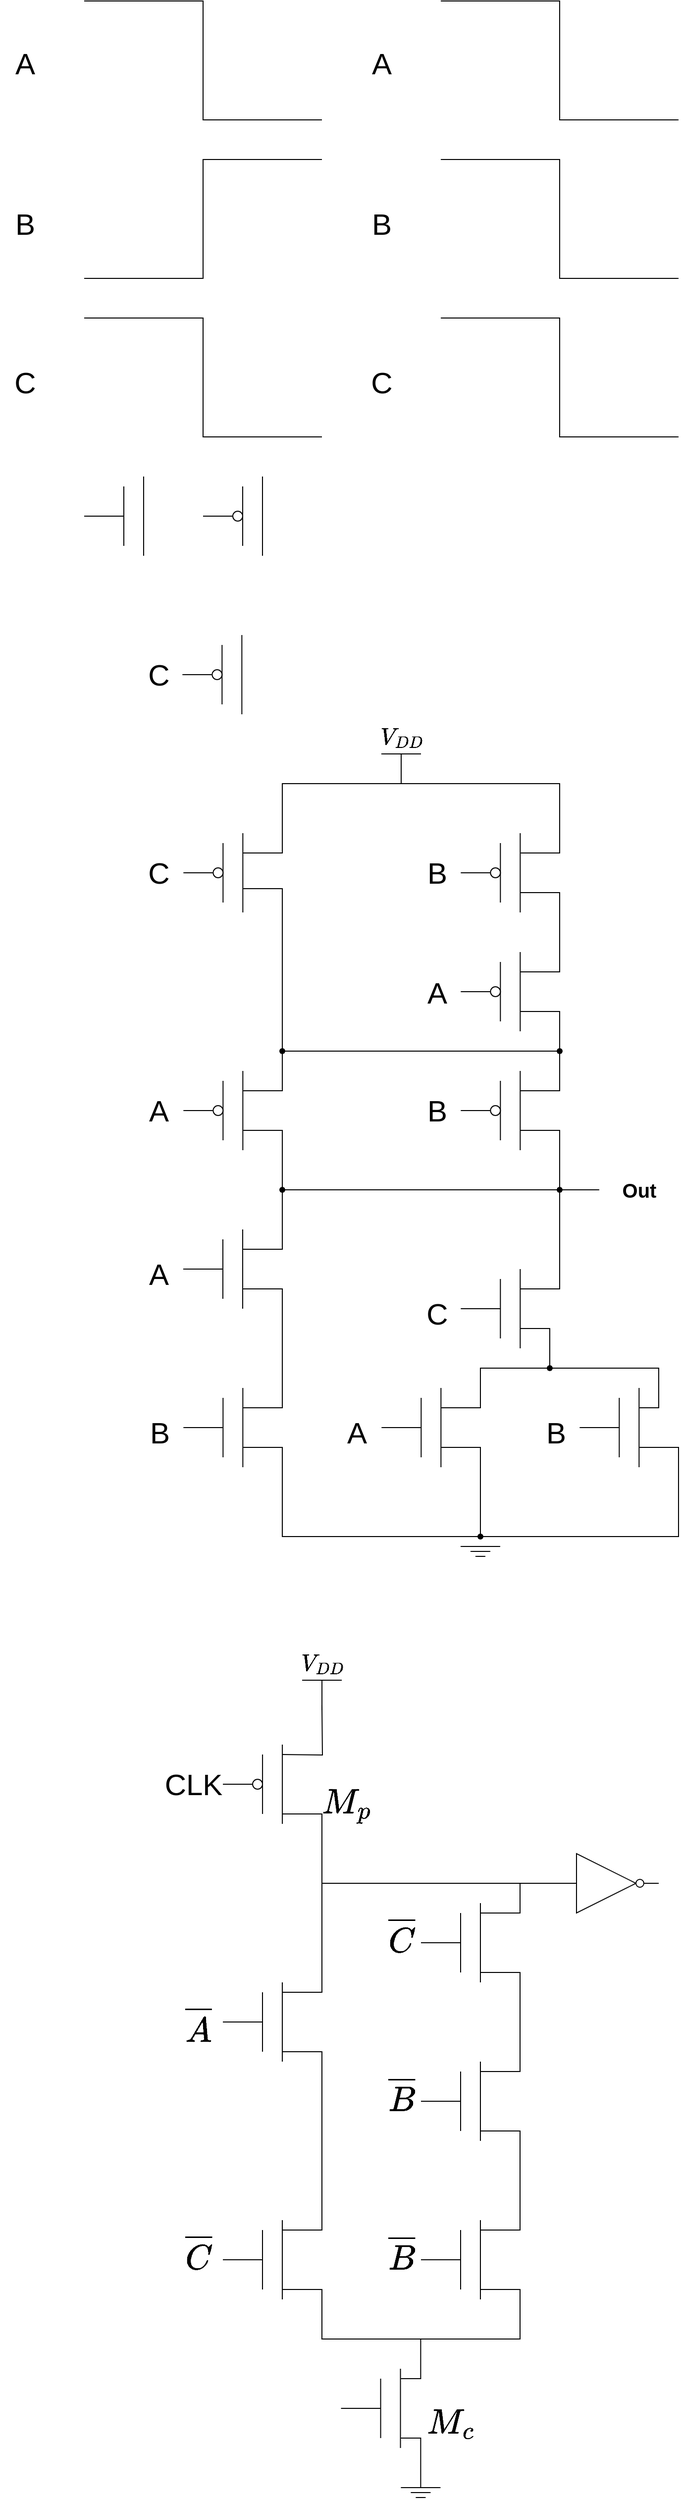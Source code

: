 <mxfile version="24.7.17">
  <diagram name="第 1 页" id="7O1ZupNG2VdGbImyFK8l">
    <mxGraphModel dx="1443" dy="1118" grid="1" gridSize="10" guides="1" tooltips="1" connect="1" arrows="1" fold="1" page="1" pageScale="1" pageWidth="1169" pageHeight="827" math="1" shadow="0">
      <root>
        <mxCell id="0" />
        <mxCell id="1" parent="0" />
        <mxCell id="VFhnip5yMrhhdtBR9wLJ-1" value="" style="endArrow=none;html=1;rounded=0;edgeStyle=orthogonalEdgeStyle;" parent="1" edge="1">
          <mxGeometry width="50" height="50" relative="1" as="geometry">
            <mxPoint x="200" y="200" as="sourcePoint" />
            <mxPoint x="440" y="320" as="targetPoint" />
            <Array as="points">
              <mxPoint x="320" y="200" />
              <mxPoint x="320" y="320" />
            </Array>
          </mxGeometry>
        </mxCell>
        <mxCell id="VFhnip5yMrhhdtBR9wLJ-2" value="" style="endArrow=none;html=1;rounded=0;edgeStyle=orthogonalEdgeStyle;" parent="1" edge="1">
          <mxGeometry width="50" height="50" relative="1" as="geometry">
            <mxPoint x="200" y="520" as="sourcePoint" />
            <mxPoint x="440" y="640" as="targetPoint" />
            <Array as="points">
              <mxPoint x="320" y="520" />
              <mxPoint x="320" y="640" />
            </Array>
          </mxGeometry>
        </mxCell>
        <mxCell id="VFhnip5yMrhhdtBR9wLJ-3" value="" style="endArrow=none;html=1;rounded=0;edgeStyle=orthogonalEdgeStyle;" parent="1" edge="1">
          <mxGeometry width="50" height="50" relative="1" as="geometry">
            <mxPoint x="200" y="480" as="sourcePoint" />
            <mxPoint x="440" y="360" as="targetPoint" />
            <Array as="points">
              <mxPoint x="320" y="480" />
              <mxPoint x="320" y="360" />
            </Array>
          </mxGeometry>
        </mxCell>
        <mxCell id="VFhnip5yMrhhdtBR9wLJ-4" value="&lt;font style=&quot;font-size: 30px;&quot;&gt;A&lt;/font&gt;" style="text;html=1;align=center;verticalAlign=middle;resizable=0;points=[];autosize=1;strokeColor=none;fillColor=none;" parent="1" vertex="1">
          <mxGeometry x="120" y="238" width="40" height="50" as="geometry" />
        </mxCell>
        <mxCell id="VFhnip5yMrhhdtBR9wLJ-6" value="&lt;font style=&quot;font-size: 30px;&quot;&gt;B&lt;/font&gt;" style="text;html=1;align=center;verticalAlign=middle;resizable=0;points=[];autosize=1;strokeColor=none;fillColor=none;" parent="1" vertex="1">
          <mxGeometry x="120" y="400" width="40" height="50" as="geometry" />
        </mxCell>
        <mxCell id="VFhnip5yMrhhdtBR9wLJ-7" value="&lt;font style=&quot;font-size: 30px;&quot;&gt;C&lt;/font&gt;" style="text;html=1;align=center;verticalAlign=middle;resizable=0;points=[];autosize=1;strokeColor=none;fillColor=none;" parent="1" vertex="1">
          <mxGeometry x="115" y="560" width="50" height="50" as="geometry" />
        </mxCell>
        <mxCell id="VFhnip5yMrhhdtBR9wLJ-8" value="" style="endArrow=none;html=1;rounded=0;edgeStyle=orthogonalEdgeStyle;" parent="1" edge="1">
          <mxGeometry width="50" height="50" relative="1" as="geometry">
            <mxPoint x="560" y="200" as="sourcePoint" />
            <mxPoint x="800" y="320" as="targetPoint" />
            <Array as="points">
              <mxPoint x="680" y="200" />
              <mxPoint x="680" y="320" />
            </Array>
          </mxGeometry>
        </mxCell>
        <mxCell id="VFhnip5yMrhhdtBR9wLJ-9" value="" style="endArrow=none;html=1;rounded=0;edgeStyle=orthogonalEdgeStyle;" parent="1" edge="1">
          <mxGeometry width="50" height="50" relative="1" as="geometry">
            <mxPoint x="560" y="520" as="sourcePoint" />
            <mxPoint x="800" y="640" as="targetPoint" />
            <Array as="points">
              <mxPoint x="680" y="520" />
              <mxPoint x="680" y="640" />
            </Array>
          </mxGeometry>
        </mxCell>
        <mxCell id="VFhnip5yMrhhdtBR9wLJ-11" value="&lt;font style=&quot;font-size: 30px;&quot;&gt;A&lt;/font&gt;" style="text;html=1;align=center;verticalAlign=middle;resizable=0;points=[];autosize=1;strokeColor=none;fillColor=none;" parent="1" vertex="1">
          <mxGeometry x="480" y="238" width="40" height="50" as="geometry" />
        </mxCell>
        <mxCell id="VFhnip5yMrhhdtBR9wLJ-12" value="&lt;font style=&quot;font-size: 30px;&quot;&gt;B&lt;/font&gt;" style="text;html=1;align=center;verticalAlign=middle;resizable=0;points=[];autosize=1;strokeColor=none;fillColor=none;" parent="1" vertex="1">
          <mxGeometry x="480" y="400" width="40" height="50" as="geometry" />
        </mxCell>
        <mxCell id="VFhnip5yMrhhdtBR9wLJ-13" value="&lt;font style=&quot;font-size: 30px;&quot;&gt;C&lt;/font&gt;" style="text;html=1;align=center;verticalAlign=middle;resizable=0;points=[];autosize=1;strokeColor=none;fillColor=none;" parent="1" vertex="1">
          <mxGeometry x="475" y="560" width="50" height="50" as="geometry" />
        </mxCell>
        <mxCell id="VFhnip5yMrhhdtBR9wLJ-14" value="" style="endArrow=none;html=1;rounded=0;edgeStyle=orthogonalEdgeStyle;" parent="1" edge="1">
          <mxGeometry width="50" height="50" relative="1" as="geometry">
            <mxPoint x="560" y="360" as="sourcePoint" />
            <mxPoint x="800" y="480" as="targetPoint" />
            <Array as="points">
              <mxPoint x="680" y="360" />
              <mxPoint x="680" y="480" />
            </Array>
          </mxGeometry>
        </mxCell>
        <mxCell id="N9-geK1Vejiny3tXaZ2j-1" value="" style="endArrow=none;html=1;rounded=0;" edge="1" parent="1">
          <mxGeometry width="50" height="50" relative="1" as="geometry">
            <mxPoint x="200" y="720" as="sourcePoint" />
            <mxPoint x="240" y="720" as="targetPoint" />
          </mxGeometry>
        </mxCell>
        <mxCell id="N9-geK1Vejiny3tXaZ2j-2" value="" style="endArrow=none;html=1;rounded=0;" edge="1" parent="1">
          <mxGeometry width="50" height="50" relative="1" as="geometry">
            <mxPoint x="240" y="750" as="sourcePoint" />
            <mxPoint x="240" y="690" as="targetPoint" />
          </mxGeometry>
        </mxCell>
        <mxCell id="N9-geK1Vejiny3tXaZ2j-3" value="" style="endArrow=none;html=1;rounded=0;" edge="1" parent="1">
          <mxGeometry width="50" height="50" relative="1" as="geometry">
            <mxPoint x="260" y="760" as="sourcePoint" />
            <mxPoint x="260" y="680" as="targetPoint" />
          </mxGeometry>
        </mxCell>
        <mxCell id="N9-geK1Vejiny3tXaZ2j-4" value="" style="endArrow=none;html=1;rounded=0;" edge="1" parent="1">
          <mxGeometry width="50" height="50" relative="1" as="geometry">
            <mxPoint x="320" y="720" as="sourcePoint" />
            <mxPoint x="350" y="720" as="targetPoint" />
          </mxGeometry>
        </mxCell>
        <mxCell id="N9-geK1Vejiny3tXaZ2j-5" value="" style="endArrow=none;html=1;rounded=0;" edge="1" parent="1">
          <mxGeometry width="50" height="50" relative="1" as="geometry">
            <mxPoint x="360" y="750" as="sourcePoint" />
            <mxPoint x="360" y="690" as="targetPoint" />
          </mxGeometry>
        </mxCell>
        <mxCell id="N9-geK1Vejiny3tXaZ2j-6" value="" style="endArrow=none;html=1;rounded=0;" edge="1" parent="1">
          <mxGeometry width="50" height="50" relative="1" as="geometry">
            <mxPoint x="380" y="760" as="sourcePoint" />
            <mxPoint x="380" y="680" as="targetPoint" />
          </mxGeometry>
        </mxCell>
        <mxCell id="N9-geK1Vejiny3tXaZ2j-7" value="" style="ellipse;whiteSpace=wrap;html=1;aspect=fixed;" vertex="1" parent="1">
          <mxGeometry x="350" y="715" width="10" height="10" as="geometry" />
        </mxCell>
        <mxCell id="N9-geK1Vejiny3tXaZ2j-8" value="" style="endArrow=none;html=1;rounded=0;" edge="1" parent="1">
          <mxGeometry width="50" height="50" relative="1" as="geometry">
            <mxPoint x="299.17" y="880" as="sourcePoint" />
            <mxPoint x="329.17" y="880" as="targetPoint" />
          </mxGeometry>
        </mxCell>
        <mxCell id="N9-geK1Vejiny3tXaZ2j-9" value="" style="endArrow=none;html=1;rounded=0;" edge="1" parent="1">
          <mxGeometry width="50" height="50" relative="1" as="geometry">
            <mxPoint x="339.17" y="910" as="sourcePoint" />
            <mxPoint x="339.17" y="850" as="targetPoint" />
          </mxGeometry>
        </mxCell>
        <mxCell id="N9-geK1Vejiny3tXaZ2j-10" value="" style="endArrow=none;html=1;rounded=0;" edge="1" parent="1">
          <mxGeometry width="50" height="50" relative="1" as="geometry">
            <mxPoint x="359.17" y="920" as="sourcePoint" />
            <mxPoint x="359.17" y="840" as="targetPoint" />
          </mxGeometry>
        </mxCell>
        <mxCell id="N9-geK1Vejiny3tXaZ2j-11" value="" style="ellipse;whiteSpace=wrap;html=1;aspect=fixed;" vertex="1" parent="1">
          <mxGeometry x="329.17" y="875" width="10" height="10" as="geometry" />
        </mxCell>
        <mxCell id="N9-geK1Vejiny3tXaZ2j-12" value="&lt;font style=&quot;font-size: 30px;&quot;&gt;C&lt;/font&gt;" style="text;html=1;align=center;verticalAlign=middle;resizable=0;points=[];autosize=1;strokeColor=none;fillColor=none;" vertex="1" parent="1">
          <mxGeometry x="250" y="855" width="50" height="50" as="geometry" />
        </mxCell>
        <mxCell id="N9-geK1Vejiny3tXaZ2j-13" value="" style="endArrow=none;html=1;rounded=0;" edge="1" parent="1">
          <mxGeometry width="50" height="50" relative="1" as="geometry">
            <mxPoint x="300" y="1480" as="sourcePoint" />
            <mxPoint x="340" y="1480" as="targetPoint" />
          </mxGeometry>
        </mxCell>
        <mxCell id="N9-geK1Vejiny3tXaZ2j-14" value="" style="endArrow=none;html=1;rounded=0;" edge="1" parent="1">
          <mxGeometry width="50" height="50" relative="1" as="geometry">
            <mxPoint x="340" y="1510" as="sourcePoint" />
            <mxPoint x="340" y="1450" as="targetPoint" />
          </mxGeometry>
        </mxCell>
        <mxCell id="N9-geK1Vejiny3tXaZ2j-15" value="" style="endArrow=none;html=1;rounded=0;" edge="1" parent="1">
          <mxGeometry width="50" height="50" relative="1" as="geometry">
            <mxPoint x="360" y="1520" as="sourcePoint" />
            <mxPoint x="360" y="1440" as="targetPoint" />
          </mxGeometry>
        </mxCell>
        <mxCell id="N9-geK1Vejiny3tXaZ2j-16" value="" style="endArrow=none;html=1;rounded=0;" edge="1" parent="1">
          <mxGeometry width="50" height="50" relative="1" as="geometry">
            <mxPoint x="300.17" y="1640" as="sourcePoint" />
            <mxPoint x="340.17" y="1640" as="targetPoint" />
          </mxGeometry>
        </mxCell>
        <mxCell id="N9-geK1Vejiny3tXaZ2j-17" value="" style="endArrow=none;html=1;rounded=0;" edge="1" parent="1">
          <mxGeometry width="50" height="50" relative="1" as="geometry">
            <mxPoint x="340.17" y="1670" as="sourcePoint" />
            <mxPoint x="340.17" y="1610" as="targetPoint" />
          </mxGeometry>
        </mxCell>
        <mxCell id="N9-geK1Vejiny3tXaZ2j-18" value="" style="endArrow=none;html=1;rounded=0;" edge="1" parent="1">
          <mxGeometry width="50" height="50" relative="1" as="geometry">
            <mxPoint x="360.17" y="1680" as="sourcePoint" />
            <mxPoint x="360.17" y="1600" as="targetPoint" />
          </mxGeometry>
        </mxCell>
        <mxCell id="N9-geK1Vejiny3tXaZ2j-19" value="&lt;font style=&quot;font-size: 30px;&quot;&gt;A&lt;/font&gt;" style="text;html=1;align=center;verticalAlign=middle;resizable=0;points=[];autosize=1;strokeColor=none;fillColor=none;" vertex="1" parent="1">
          <mxGeometry x="255" y="1460" width="40" height="50" as="geometry" />
        </mxCell>
        <mxCell id="N9-geK1Vejiny3tXaZ2j-20" value="&lt;font style=&quot;font-size: 30px;&quot;&gt;B&lt;/font&gt;" style="text;html=1;align=center;verticalAlign=middle;resizable=0;points=[];autosize=1;strokeColor=none;fillColor=none;" vertex="1" parent="1">
          <mxGeometry x="256" y="1620" width="40" height="50" as="geometry" />
        </mxCell>
        <mxCell id="N9-geK1Vejiny3tXaZ2j-21" value="" style="endArrow=none;html=1;rounded=0;edgeStyle=orthogonalEdgeStyle;" edge="1" parent="1">
          <mxGeometry width="50" height="50" relative="1" as="geometry">
            <mxPoint x="360" y="1500" as="sourcePoint" />
            <mxPoint x="360" y="1620" as="targetPoint" />
            <Array as="points">
              <mxPoint x="400" y="1500" />
              <mxPoint x="400" y="1620" />
            </Array>
          </mxGeometry>
        </mxCell>
        <mxCell id="N9-geK1Vejiny3tXaZ2j-22" value="" style="endArrow=none;html=1;rounded=0;" edge="1" parent="1">
          <mxGeometry width="50" height="50" relative="1" as="geometry">
            <mxPoint x="500.17" y="1640" as="sourcePoint" />
            <mxPoint x="540.17" y="1640" as="targetPoint" />
          </mxGeometry>
        </mxCell>
        <mxCell id="N9-geK1Vejiny3tXaZ2j-23" value="" style="endArrow=none;html=1;rounded=0;" edge="1" parent="1">
          <mxGeometry width="50" height="50" relative="1" as="geometry">
            <mxPoint x="540.17" y="1670" as="sourcePoint" />
            <mxPoint x="540.17" y="1610" as="targetPoint" />
          </mxGeometry>
        </mxCell>
        <mxCell id="N9-geK1Vejiny3tXaZ2j-24" value="" style="endArrow=none;html=1;rounded=0;" edge="1" parent="1">
          <mxGeometry width="50" height="50" relative="1" as="geometry">
            <mxPoint x="560.17" y="1680" as="sourcePoint" />
            <mxPoint x="560.17" y="1600" as="targetPoint" />
          </mxGeometry>
        </mxCell>
        <mxCell id="N9-geK1Vejiny3tXaZ2j-25" value="&lt;font style=&quot;font-size: 30px;&quot;&gt;A&lt;/font&gt;" style="text;html=1;align=center;verticalAlign=middle;resizable=0;points=[];autosize=1;strokeColor=none;fillColor=none;" vertex="1" parent="1">
          <mxGeometry x="455" y="1620" width="40" height="50" as="geometry" />
        </mxCell>
        <mxCell id="N9-geK1Vejiny3tXaZ2j-26" value="" style="endArrow=none;html=1;rounded=0;" edge="1" parent="1">
          <mxGeometry width="50" height="50" relative="1" as="geometry">
            <mxPoint x="700.17" y="1640" as="sourcePoint" />
            <mxPoint x="740.17" y="1640" as="targetPoint" />
          </mxGeometry>
        </mxCell>
        <mxCell id="N9-geK1Vejiny3tXaZ2j-27" value="" style="endArrow=none;html=1;rounded=0;" edge="1" parent="1">
          <mxGeometry width="50" height="50" relative="1" as="geometry">
            <mxPoint x="740.17" y="1670" as="sourcePoint" />
            <mxPoint x="740.17" y="1610" as="targetPoint" />
          </mxGeometry>
        </mxCell>
        <mxCell id="N9-geK1Vejiny3tXaZ2j-28" value="" style="endArrow=none;html=1;rounded=0;" edge="1" parent="1">
          <mxGeometry width="50" height="50" relative="1" as="geometry">
            <mxPoint x="760.17" y="1680" as="sourcePoint" />
            <mxPoint x="760.17" y="1600" as="targetPoint" />
          </mxGeometry>
        </mxCell>
        <mxCell id="N9-geK1Vejiny3tXaZ2j-29" value="&lt;font style=&quot;font-size: 30px;&quot;&gt;B&lt;/font&gt;" style="text;html=1;align=center;verticalAlign=middle;resizable=0;points=[];autosize=1;strokeColor=none;fillColor=none;" vertex="1" parent="1">
          <mxGeometry x="656" y="1620" width="40" height="50" as="geometry" />
        </mxCell>
        <mxCell id="N9-geK1Vejiny3tXaZ2j-30" value="" style="endArrow=none;html=1;rounded=0;" edge="1" parent="1">
          <mxGeometry width="50" height="50" relative="1" as="geometry">
            <mxPoint x="580.17" y="1520" as="sourcePoint" />
            <mxPoint x="620.17" y="1520" as="targetPoint" />
          </mxGeometry>
        </mxCell>
        <mxCell id="N9-geK1Vejiny3tXaZ2j-31" value="" style="endArrow=none;html=1;rounded=0;" edge="1" parent="1">
          <mxGeometry width="50" height="50" relative="1" as="geometry">
            <mxPoint x="620.17" y="1550" as="sourcePoint" />
            <mxPoint x="620.17" y="1490" as="targetPoint" />
          </mxGeometry>
        </mxCell>
        <mxCell id="N9-geK1Vejiny3tXaZ2j-32" value="" style="endArrow=none;html=1;rounded=0;" edge="1" parent="1">
          <mxGeometry width="50" height="50" relative="1" as="geometry">
            <mxPoint x="640.17" y="1560" as="sourcePoint" />
            <mxPoint x="640.17" y="1480" as="targetPoint" />
          </mxGeometry>
        </mxCell>
        <mxCell id="N9-geK1Vejiny3tXaZ2j-33" value="&lt;font style=&quot;font-size: 30px;&quot;&gt;C&lt;/font&gt;" style="text;html=1;align=center;verticalAlign=middle;resizable=0;points=[];autosize=1;strokeColor=none;fillColor=none;" vertex="1" parent="1">
          <mxGeometry x="531" y="1500" width="50" height="50" as="geometry" />
        </mxCell>
        <mxCell id="N9-geK1Vejiny3tXaZ2j-34" value="" style="endArrow=none;html=1;rounded=0;edgeStyle=orthogonalEdgeStyle;" edge="1" parent="1">
          <mxGeometry width="50" height="50" relative="1" as="geometry">
            <mxPoint x="640" y="1540" as="sourcePoint" />
            <mxPoint x="560" y="1620" as="targetPoint" />
            <Array as="points">
              <mxPoint x="640" y="1540" />
              <mxPoint x="670" y="1540" />
              <mxPoint x="670" y="1580" />
              <mxPoint x="600" y="1580" />
              <mxPoint x="600" y="1620" />
            </Array>
          </mxGeometry>
        </mxCell>
        <mxCell id="N9-geK1Vejiny3tXaZ2j-35" value="" style="endArrow=none;html=1;rounded=0;edgeStyle=orthogonalEdgeStyle;" edge="1" parent="1">
          <mxGeometry width="50" height="50" relative="1" as="geometry">
            <mxPoint x="640" y="1540" as="sourcePoint" />
            <mxPoint x="760" y="1620" as="targetPoint" />
            <Array as="points">
              <mxPoint x="670" y="1540" />
              <mxPoint x="670" y="1580" />
              <mxPoint x="780" y="1580" />
              <mxPoint x="780" y="1620" />
            </Array>
          </mxGeometry>
        </mxCell>
        <mxCell id="N9-geK1Vejiny3tXaZ2j-36" value="" style="endArrow=none;html=1;rounded=0;edgeStyle=orthogonalEdgeStyle;" edge="1" parent="1">
          <mxGeometry width="50" height="50" relative="1" as="geometry">
            <mxPoint x="360" y="1660" as="sourcePoint" />
            <mxPoint x="560" y="1660" as="targetPoint" />
            <Array as="points">
              <mxPoint x="400" y="1660" />
              <mxPoint x="400" y="1750" />
              <mxPoint x="600" y="1750" />
              <mxPoint x="600" y="1660" />
            </Array>
          </mxGeometry>
        </mxCell>
        <mxCell id="N9-geK1Vejiny3tXaZ2j-37" value="" style="endArrow=none;html=1;rounded=0;edgeStyle=orthogonalEdgeStyle;" edge="1" parent="1">
          <mxGeometry width="50" height="50" relative="1" as="geometry">
            <mxPoint x="560" y="1660" as="sourcePoint" />
            <mxPoint x="760" y="1660" as="targetPoint" />
            <Array as="points">
              <mxPoint x="600" y="1660" />
              <mxPoint x="600" y="1750" />
              <mxPoint x="800" y="1750" />
              <mxPoint x="800" y="1660" />
            </Array>
          </mxGeometry>
        </mxCell>
        <mxCell id="N9-geK1Vejiny3tXaZ2j-38" value="" style="endArrow=none;html=1;rounded=0;" edge="1" parent="1">
          <mxGeometry width="50" height="50" relative="1" as="geometry">
            <mxPoint x="580" y="1760" as="sourcePoint" />
            <mxPoint x="620" y="1760" as="targetPoint" />
          </mxGeometry>
        </mxCell>
        <mxCell id="N9-geK1Vejiny3tXaZ2j-39" value="" style="endArrow=none;html=1;rounded=0;" edge="1" parent="1">
          <mxGeometry width="50" height="50" relative="1" as="geometry">
            <mxPoint x="590" y="1765" as="sourcePoint" />
            <mxPoint x="610" y="1765" as="targetPoint" />
          </mxGeometry>
        </mxCell>
        <mxCell id="N9-geK1Vejiny3tXaZ2j-40" value="" style="endArrow=none;html=1;rounded=0;" edge="1" parent="1">
          <mxGeometry width="50" height="50" relative="1" as="geometry">
            <mxPoint x="595" y="1770" as="sourcePoint" />
            <mxPoint x="605" y="1770" as="targetPoint" />
            <Array as="points" />
          </mxGeometry>
        </mxCell>
        <mxCell id="N9-geK1Vejiny3tXaZ2j-41" value="" style="endArrow=none;html=1;rounded=0;" edge="1" parent="1">
          <mxGeometry width="50" height="50" relative="1" as="geometry">
            <mxPoint x="580.17" y="1320" as="sourcePoint" />
            <mxPoint x="610.17" y="1320" as="targetPoint" />
          </mxGeometry>
        </mxCell>
        <mxCell id="N9-geK1Vejiny3tXaZ2j-42" value="" style="endArrow=none;html=1;rounded=0;" edge="1" parent="1">
          <mxGeometry width="50" height="50" relative="1" as="geometry">
            <mxPoint x="620.17" y="1350" as="sourcePoint" />
            <mxPoint x="620.17" y="1290" as="targetPoint" />
          </mxGeometry>
        </mxCell>
        <mxCell id="N9-geK1Vejiny3tXaZ2j-43" value="" style="endArrow=none;html=1;rounded=0;" edge="1" parent="1">
          <mxGeometry width="50" height="50" relative="1" as="geometry">
            <mxPoint x="640.17" y="1360" as="sourcePoint" />
            <mxPoint x="640.17" y="1280" as="targetPoint" />
          </mxGeometry>
        </mxCell>
        <mxCell id="N9-geK1Vejiny3tXaZ2j-44" value="" style="ellipse;whiteSpace=wrap;html=1;aspect=fixed;" vertex="1" parent="1">
          <mxGeometry x="610.17" y="1315" width="10" height="10" as="geometry" />
        </mxCell>
        <mxCell id="N9-geK1Vejiny3tXaZ2j-45" value="&lt;font style=&quot;font-size: 30px;&quot;&gt;B&lt;/font&gt;" style="text;html=1;align=center;verticalAlign=middle;resizable=0;points=[];autosize=1;strokeColor=none;fillColor=none;" vertex="1" parent="1">
          <mxGeometry x="536" y="1295" width="40" height="50" as="geometry" />
        </mxCell>
        <mxCell id="N9-geK1Vejiny3tXaZ2j-46" value="" style="endArrow=none;html=1;rounded=0;" edge="1" parent="1">
          <mxGeometry width="50" height="50" relative="1" as="geometry">
            <mxPoint x="580.17" y="1200" as="sourcePoint" />
            <mxPoint x="610.17" y="1200" as="targetPoint" />
          </mxGeometry>
        </mxCell>
        <mxCell id="N9-geK1Vejiny3tXaZ2j-47" value="" style="endArrow=none;html=1;rounded=0;" edge="1" parent="1">
          <mxGeometry width="50" height="50" relative="1" as="geometry">
            <mxPoint x="620.17" y="1230" as="sourcePoint" />
            <mxPoint x="620.17" y="1170" as="targetPoint" />
          </mxGeometry>
        </mxCell>
        <mxCell id="N9-geK1Vejiny3tXaZ2j-48" value="" style="endArrow=none;html=1;rounded=0;" edge="1" parent="1">
          <mxGeometry width="50" height="50" relative="1" as="geometry">
            <mxPoint x="640.17" y="1240" as="sourcePoint" />
            <mxPoint x="640.17" y="1160" as="targetPoint" />
          </mxGeometry>
        </mxCell>
        <mxCell id="N9-geK1Vejiny3tXaZ2j-49" value="" style="ellipse;whiteSpace=wrap;html=1;aspect=fixed;" vertex="1" parent="1">
          <mxGeometry x="610.17" y="1195" width="10" height="10" as="geometry" />
        </mxCell>
        <mxCell id="N9-geK1Vejiny3tXaZ2j-50" value="&lt;font style=&quot;font-size: 30px;&quot;&gt;A&lt;/font&gt;" style="text;html=1;align=center;verticalAlign=middle;resizable=0;points=[];autosize=1;strokeColor=none;fillColor=none;" vertex="1" parent="1">
          <mxGeometry x="536" y="1176" width="40" height="50" as="geometry" />
        </mxCell>
        <mxCell id="N9-geK1Vejiny3tXaZ2j-51" value="" style="endArrow=none;html=1;rounded=0;" edge="1" parent="1">
          <mxGeometry width="50" height="50" relative="1" as="geometry">
            <mxPoint x="300.17" y="1320" as="sourcePoint" />
            <mxPoint x="330.17" y="1320" as="targetPoint" />
          </mxGeometry>
        </mxCell>
        <mxCell id="N9-geK1Vejiny3tXaZ2j-52" value="" style="endArrow=none;html=1;rounded=0;" edge="1" parent="1">
          <mxGeometry width="50" height="50" relative="1" as="geometry">
            <mxPoint x="340.17" y="1350" as="sourcePoint" />
            <mxPoint x="340.17" y="1290" as="targetPoint" />
          </mxGeometry>
        </mxCell>
        <mxCell id="N9-geK1Vejiny3tXaZ2j-53" value="" style="endArrow=none;html=1;rounded=0;" edge="1" parent="1">
          <mxGeometry width="50" height="50" relative="1" as="geometry">
            <mxPoint x="360.17" y="1360" as="sourcePoint" />
            <mxPoint x="360.17" y="1280" as="targetPoint" />
          </mxGeometry>
        </mxCell>
        <mxCell id="N9-geK1Vejiny3tXaZ2j-54" value="" style="ellipse;whiteSpace=wrap;html=1;aspect=fixed;" vertex="1" parent="1">
          <mxGeometry x="330.17" y="1315" width="10" height="10" as="geometry" />
        </mxCell>
        <mxCell id="N9-geK1Vejiny3tXaZ2j-55" value="&lt;font style=&quot;font-size: 30px;&quot;&gt;A&lt;/font&gt;" style="text;html=1;align=center;verticalAlign=middle;resizable=0;points=[];autosize=1;strokeColor=none;fillColor=none;" vertex="1" parent="1">
          <mxGeometry x="255" y="1295" width="40" height="50" as="geometry" />
        </mxCell>
        <mxCell id="N9-geK1Vejiny3tXaZ2j-56" value="" style="endArrow=none;html=1;rounded=0;" edge="1" parent="1">
          <mxGeometry width="50" height="50" relative="1" as="geometry">
            <mxPoint x="580.17" y="1080" as="sourcePoint" />
            <mxPoint x="610.17" y="1080" as="targetPoint" />
          </mxGeometry>
        </mxCell>
        <mxCell id="N9-geK1Vejiny3tXaZ2j-57" value="" style="endArrow=none;html=1;rounded=0;" edge="1" parent="1">
          <mxGeometry width="50" height="50" relative="1" as="geometry">
            <mxPoint x="620.17" y="1110" as="sourcePoint" />
            <mxPoint x="620.17" y="1050" as="targetPoint" />
          </mxGeometry>
        </mxCell>
        <mxCell id="N9-geK1Vejiny3tXaZ2j-58" value="" style="endArrow=none;html=1;rounded=0;" edge="1" parent="1">
          <mxGeometry width="50" height="50" relative="1" as="geometry">
            <mxPoint x="640.17" y="1120" as="sourcePoint" />
            <mxPoint x="640.17" y="1040" as="targetPoint" />
          </mxGeometry>
        </mxCell>
        <mxCell id="N9-geK1Vejiny3tXaZ2j-59" value="" style="ellipse;whiteSpace=wrap;html=1;aspect=fixed;" vertex="1" parent="1">
          <mxGeometry x="610.17" y="1075" width="10" height="10" as="geometry" />
        </mxCell>
        <mxCell id="N9-geK1Vejiny3tXaZ2j-60" value="&lt;font style=&quot;font-size: 30px;&quot;&gt;B&lt;/font&gt;" style="text;html=1;align=center;verticalAlign=middle;resizable=0;points=[];autosize=1;strokeColor=none;fillColor=none;" vertex="1" parent="1">
          <mxGeometry x="536" y="1055" width="40" height="50" as="geometry" />
        </mxCell>
        <mxCell id="N9-geK1Vejiny3tXaZ2j-61" value="" style="endArrow=none;html=1;rounded=0;" edge="1" parent="1">
          <mxGeometry width="50" height="50" relative="1" as="geometry">
            <mxPoint x="300.17" y="1080" as="sourcePoint" />
            <mxPoint x="330.17" y="1080" as="targetPoint" />
          </mxGeometry>
        </mxCell>
        <mxCell id="N9-geK1Vejiny3tXaZ2j-62" value="" style="endArrow=none;html=1;rounded=0;" edge="1" parent="1">
          <mxGeometry width="50" height="50" relative="1" as="geometry">
            <mxPoint x="340.17" y="1110" as="sourcePoint" />
            <mxPoint x="340.17" y="1050" as="targetPoint" />
          </mxGeometry>
        </mxCell>
        <mxCell id="N9-geK1Vejiny3tXaZ2j-63" value="" style="endArrow=none;html=1;rounded=0;" edge="1" parent="1">
          <mxGeometry width="50" height="50" relative="1" as="geometry">
            <mxPoint x="360.17" y="1120" as="sourcePoint" />
            <mxPoint x="360.17" y="1040" as="targetPoint" />
          </mxGeometry>
        </mxCell>
        <mxCell id="N9-geK1Vejiny3tXaZ2j-64" value="" style="ellipse;whiteSpace=wrap;html=1;aspect=fixed;" vertex="1" parent="1">
          <mxGeometry x="330.17" y="1075" width="10" height="10" as="geometry" />
        </mxCell>
        <mxCell id="N9-geK1Vejiny3tXaZ2j-65" value="&lt;font style=&quot;font-size: 30px;&quot;&gt;C&lt;/font&gt;" style="text;html=1;align=center;verticalAlign=middle;resizable=0;points=[];autosize=1;strokeColor=none;fillColor=none;" vertex="1" parent="1">
          <mxGeometry x="250" y="1055" width="50" height="50" as="geometry" />
        </mxCell>
        <mxCell id="N9-geK1Vejiny3tXaZ2j-66" value="" style="endArrow=none;html=1;rounded=0;edgeStyle=orthogonalEdgeStyle;" edge="1" parent="1">
          <mxGeometry width="50" height="50" relative="1" as="geometry">
            <mxPoint x="640" y="1100" as="sourcePoint" />
            <mxPoint x="640" y="1180" as="targetPoint" />
            <Array as="points">
              <mxPoint x="680" y="1100" />
              <mxPoint x="680" y="1180" />
            </Array>
          </mxGeometry>
        </mxCell>
        <mxCell id="N9-geK1Vejiny3tXaZ2j-67" value="" style="endArrow=none;html=1;rounded=0;edgeStyle=orthogonalEdgeStyle;" edge="1" parent="1">
          <mxGeometry width="50" height="50" relative="1" as="geometry">
            <mxPoint x="640" y="1220" as="sourcePoint" />
            <mxPoint x="640" y="1300" as="targetPoint" />
            <Array as="points">
              <mxPoint x="680" y="1220" />
              <mxPoint x="680" y="1300" />
            </Array>
          </mxGeometry>
        </mxCell>
        <mxCell id="N9-geK1Vejiny3tXaZ2j-68" value="" style="endArrow=none;html=1;rounded=0;edgeStyle=orthogonalEdgeStyle;" edge="1" parent="1">
          <mxGeometry width="50" height="50" relative="1" as="geometry">
            <mxPoint x="640" y="1340" as="sourcePoint" />
            <mxPoint x="640" y="1500" as="targetPoint" />
            <Array as="points">
              <mxPoint x="680" y="1340" />
              <mxPoint x="680" y="1500" />
            </Array>
          </mxGeometry>
        </mxCell>
        <mxCell id="N9-geK1Vejiny3tXaZ2j-69" value="" style="endArrow=none;html=1;rounded=0;edgeStyle=orthogonalEdgeStyle;" edge="1" parent="1">
          <mxGeometry width="50" height="50" relative="1" as="geometry">
            <mxPoint x="360" y="1096" as="sourcePoint" />
            <mxPoint x="360" y="1300" as="targetPoint" />
            <Array as="points">
              <mxPoint x="400" y="1096" />
              <mxPoint x="400" y="1300" />
              <mxPoint x="360" y="1300" />
            </Array>
          </mxGeometry>
        </mxCell>
        <mxCell id="N9-geK1Vejiny3tXaZ2j-70" value="" style="endArrow=none;html=1;rounded=0;edgeStyle=orthogonalEdgeStyle;" edge="1" parent="1">
          <mxGeometry width="50" height="50" relative="1" as="geometry">
            <mxPoint x="360" y="1340" as="sourcePoint" />
            <mxPoint x="360" y="1460" as="targetPoint" />
            <Array as="points">
              <mxPoint x="400" y="1340" />
              <mxPoint x="400" y="1460" />
            </Array>
          </mxGeometry>
        </mxCell>
        <mxCell id="N9-geK1Vejiny3tXaZ2j-71" value="" style="endArrow=none;html=1;rounded=0;" edge="1" parent="1">
          <mxGeometry width="50" height="50" relative="1" as="geometry">
            <mxPoint x="400" y="1260" as="sourcePoint" />
            <mxPoint x="680" y="1260" as="targetPoint" />
          </mxGeometry>
        </mxCell>
        <mxCell id="N9-geK1Vejiny3tXaZ2j-72" value="" style="endArrow=none;html=1;rounded=0;" edge="1" parent="1">
          <mxGeometry width="50" height="50" relative="1" as="geometry">
            <mxPoint x="400" y="1400" as="sourcePoint" />
            <mxPoint x="720" y="1400" as="targetPoint" />
          </mxGeometry>
        </mxCell>
        <mxCell id="N9-geK1Vejiny3tXaZ2j-73" value="" style="shape=waypoint;sketch=0;fillStyle=solid;size=6;pointerEvents=1;points=[];fillColor=none;resizable=0;rotatable=0;perimeter=centerPerimeter;snapToPoint=1;" vertex="1" parent="1">
          <mxGeometry x="390" y="1250" width="20" height="20" as="geometry" />
        </mxCell>
        <mxCell id="N9-geK1Vejiny3tXaZ2j-74" value="" style="shape=waypoint;sketch=0;fillStyle=solid;size=6;pointerEvents=1;points=[];fillColor=none;resizable=0;rotatable=0;perimeter=centerPerimeter;snapToPoint=1;" vertex="1" parent="1">
          <mxGeometry x="670" y="1250" width="20" height="20" as="geometry" />
        </mxCell>
        <mxCell id="N9-geK1Vejiny3tXaZ2j-75" value="" style="shape=waypoint;sketch=0;fillStyle=solid;size=6;pointerEvents=1;points=[];fillColor=none;resizable=0;rotatable=0;perimeter=centerPerimeter;snapToPoint=1;" vertex="1" parent="1">
          <mxGeometry x="670" y="1390" width="20" height="20" as="geometry" />
        </mxCell>
        <mxCell id="N9-geK1Vejiny3tXaZ2j-76" value="" style="shape=waypoint;sketch=0;fillStyle=solid;size=6;pointerEvents=1;points=[];fillColor=none;resizable=0;rotatable=0;perimeter=centerPerimeter;snapToPoint=1;" vertex="1" parent="1">
          <mxGeometry x="390" y="1390" width="20" height="20" as="geometry" />
        </mxCell>
        <mxCell id="N9-geK1Vejiny3tXaZ2j-77" value="" style="shape=waypoint;sketch=0;fillStyle=solid;size=6;pointerEvents=1;points=[];fillColor=none;resizable=0;rotatable=0;perimeter=centerPerimeter;snapToPoint=1;" vertex="1" parent="1">
          <mxGeometry x="660" y="1570" width="20" height="20" as="geometry" />
        </mxCell>
        <mxCell id="N9-geK1Vejiny3tXaZ2j-78" value="" style="shape=waypoint;sketch=0;fillStyle=solid;size=6;pointerEvents=1;points=[];fillColor=none;resizable=0;rotatable=0;perimeter=centerPerimeter;snapToPoint=1;" vertex="1" parent="1">
          <mxGeometry x="590" y="1740" width="20" height="20" as="geometry" />
        </mxCell>
        <mxCell id="N9-geK1Vejiny3tXaZ2j-79" value="" style="endArrow=none;html=1;rounded=0;edgeStyle=orthogonalEdgeStyle;" edge="1" parent="1">
          <mxGeometry width="50" height="50" relative="1" as="geometry">
            <mxPoint x="360" y="1060" as="sourcePoint" />
            <mxPoint x="640.667" y="1060" as="targetPoint" />
            <Array as="points">
              <mxPoint x="400" y="1060" />
              <mxPoint x="400" y="990" />
              <mxPoint x="680" y="990" />
              <mxPoint x="680" y="1060" />
            </Array>
          </mxGeometry>
        </mxCell>
        <mxCell id="N9-geK1Vejiny3tXaZ2j-80" value="" style="endArrow=none;html=1;rounded=0;" edge="1" parent="1">
          <mxGeometry width="50" height="50" relative="1" as="geometry">
            <mxPoint x="520" y="990" as="sourcePoint" />
            <mxPoint x="520" y="960" as="targetPoint" />
          </mxGeometry>
        </mxCell>
        <mxCell id="N9-geK1Vejiny3tXaZ2j-81" value="" style="endArrow=none;html=1;rounded=0;" edge="1" parent="1">
          <mxGeometry width="50" height="50" relative="1" as="geometry">
            <mxPoint x="500" y="960" as="sourcePoint" />
            <mxPoint x="540" y="960" as="targetPoint" />
          </mxGeometry>
        </mxCell>
        <mxCell id="N9-geK1Vejiny3tXaZ2j-84" value="&lt;div&gt;&lt;span style=&quot;background-color: initial;&quot;&gt;&lt;font style=&quot;font-size: 20px;&quot;&gt;&lt;b&gt;$$V_{DD}$$&lt;/b&gt;&lt;/font&gt;&lt;/span&gt;&lt;br&gt;&lt;/div&gt;" style="text;html=1;align=center;verticalAlign=middle;resizable=0;points=[];autosize=1;strokeColor=none;fillColor=none;" vertex="1" parent="1">
          <mxGeometry x="450" y="935" width="140" height="40" as="geometry" />
        </mxCell>
        <mxCell id="N9-geK1Vejiny3tXaZ2j-85" value="&lt;font style=&quot;font-size: 20px;&quot;&gt;&lt;b&gt;Out&lt;/b&gt;&lt;/font&gt;" style="text;html=1;align=center;verticalAlign=middle;resizable=0;points=[];autosize=1;strokeColor=none;fillColor=none;" vertex="1" parent="1">
          <mxGeometry x="730" y="1380" width="60" height="40" as="geometry" />
        </mxCell>
        <mxCell id="N9-geK1Vejiny3tXaZ2j-86" value="" style="endArrow=none;html=1;rounded=0;" edge="1" parent="1">
          <mxGeometry width="50" height="50" relative="1" as="geometry">
            <mxPoint x="340" y="2240" as="sourcePoint" />
            <mxPoint x="380" y="2240" as="targetPoint" />
          </mxGeometry>
        </mxCell>
        <mxCell id="N9-geK1Vejiny3tXaZ2j-87" value="" style="endArrow=none;html=1;rounded=0;" edge="1" parent="1">
          <mxGeometry width="50" height="50" relative="1" as="geometry">
            <mxPoint x="380" y="2270" as="sourcePoint" />
            <mxPoint x="380" y="2210" as="targetPoint" />
          </mxGeometry>
        </mxCell>
        <mxCell id="N9-geK1Vejiny3tXaZ2j-88" value="" style="endArrow=none;html=1;rounded=0;" edge="1" parent="1">
          <mxGeometry width="50" height="50" relative="1" as="geometry">
            <mxPoint x="400" y="2280" as="sourcePoint" />
            <mxPoint x="400" y="2200" as="targetPoint" />
          </mxGeometry>
        </mxCell>
        <mxCell id="N9-geK1Vejiny3tXaZ2j-89" value="&lt;font style=&quot;font-size: 30px;&quot;&gt;$$\overline A$$&lt;/font&gt;" style="text;html=1;align=center;verticalAlign=middle;resizable=0;points=[];autosize=1;strokeColor=none;fillColor=none;" vertex="1" parent="1">
          <mxGeometry x="200" y="2220" width="230" height="50" as="geometry" />
        </mxCell>
        <mxCell id="N9-geK1Vejiny3tXaZ2j-90" value="" style="endArrow=none;html=1;rounded=0;" edge="1" parent="1">
          <mxGeometry width="50" height="50" relative="1" as="geometry">
            <mxPoint x="540" y="2160" as="sourcePoint" />
            <mxPoint x="580" y="2160" as="targetPoint" />
          </mxGeometry>
        </mxCell>
        <mxCell id="N9-geK1Vejiny3tXaZ2j-91" value="" style="endArrow=none;html=1;rounded=0;" edge="1" parent="1">
          <mxGeometry width="50" height="50" relative="1" as="geometry">
            <mxPoint x="580" y="2190" as="sourcePoint" />
            <mxPoint x="580" y="2130" as="targetPoint" />
          </mxGeometry>
        </mxCell>
        <mxCell id="N9-geK1Vejiny3tXaZ2j-92" value="" style="endArrow=none;html=1;rounded=0;" edge="1" parent="1">
          <mxGeometry width="50" height="50" relative="1" as="geometry">
            <mxPoint x="600" y="2200" as="sourcePoint" />
            <mxPoint x="600" y="2120" as="targetPoint" />
          </mxGeometry>
        </mxCell>
        <mxCell id="N9-geK1Vejiny3tXaZ2j-93" value="&lt;font style=&quot;font-size: 30px;&quot;&gt;$$\overline C$$&lt;/font&gt;" style="text;html=1;align=center;verticalAlign=middle;resizable=0;points=[];autosize=1;strokeColor=none;fillColor=none;" vertex="1" parent="1">
          <mxGeometry x="405" y="2130" width="230" height="50" as="geometry" />
        </mxCell>
        <mxCell id="N9-geK1Vejiny3tXaZ2j-94" value="" style="endArrow=none;html=1;rounded=0;" edge="1" parent="1">
          <mxGeometry width="50" height="50" relative="1" as="geometry">
            <mxPoint x="540" y="2320" as="sourcePoint" />
            <mxPoint x="580" y="2320" as="targetPoint" />
          </mxGeometry>
        </mxCell>
        <mxCell id="N9-geK1Vejiny3tXaZ2j-95" value="" style="endArrow=none;html=1;rounded=0;" edge="1" parent="1">
          <mxGeometry width="50" height="50" relative="1" as="geometry">
            <mxPoint x="580" y="2350" as="sourcePoint" />
            <mxPoint x="580" y="2290" as="targetPoint" />
          </mxGeometry>
        </mxCell>
        <mxCell id="N9-geK1Vejiny3tXaZ2j-96" value="" style="endArrow=none;html=1;rounded=0;" edge="1" parent="1">
          <mxGeometry width="50" height="50" relative="1" as="geometry">
            <mxPoint x="600" y="2360" as="sourcePoint" />
            <mxPoint x="600" y="2280" as="targetPoint" />
          </mxGeometry>
        </mxCell>
        <mxCell id="N9-geK1Vejiny3tXaZ2j-97" value="&lt;font style=&quot;font-size: 30px;&quot;&gt;$$\overline B$$&lt;/font&gt;" style="text;html=1;align=center;verticalAlign=middle;resizable=0;points=[];autosize=1;strokeColor=none;fillColor=none;" vertex="1" parent="1">
          <mxGeometry x="405" y="2290" width="230" height="50" as="geometry" />
        </mxCell>
        <mxCell id="N9-geK1Vejiny3tXaZ2j-98" value="" style="endArrow=none;html=1;rounded=0;" edge="1" parent="1">
          <mxGeometry width="50" height="50" relative="1" as="geometry">
            <mxPoint x="540" y="2480" as="sourcePoint" />
            <mxPoint x="580" y="2480" as="targetPoint" />
          </mxGeometry>
        </mxCell>
        <mxCell id="N9-geK1Vejiny3tXaZ2j-99" value="" style="endArrow=none;html=1;rounded=0;" edge="1" parent="1">
          <mxGeometry width="50" height="50" relative="1" as="geometry">
            <mxPoint x="580" y="2510" as="sourcePoint" />
            <mxPoint x="580" y="2450" as="targetPoint" />
          </mxGeometry>
        </mxCell>
        <mxCell id="N9-geK1Vejiny3tXaZ2j-100" value="" style="endArrow=none;html=1;rounded=0;" edge="1" parent="1">
          <mxGeometry width="50" height="50" relative="1" as="geometry">
            <mxPoint x="600" y="2520" as="sourcePoint" />
            <mxPoint x="600" y="2440" as="targetPoint" />
          </mxGeometry>
        </mxCell>
        <mxCell id="N9-geK1Vejiny3tXaZ2j-101" value="&lt;font style=&quot;font-size: 30px;&quot;&gt;$$\overline B$$&lt;/font&gt;" style="text;html=1;align=center;verticalAlign=middle;resizable=0;points=[];autosize=1;strokeColor=none;fillColor=none;" vertex="1" parent="1">
          <mxGeometry x="405" y="2450" width="230" height="50" as="geometry" />
        </mxCell>
        <mxCell id="N9-geK1Vejiny3tXaZ2j-102" value="" style="endArrow=none;html=1;rounded=0;" edge="1" parent="1">
          <mxGeometry width="50" height="50" relative="1" as="geometry">
            <mxPoint x="340" y="2480" as="sourcePoint" />
            <mxPoint x="380" y="2480" as="targetPoint" />
          </mxGeometry>
        </mxCell>
        <mxCell id="N9-geK1Vejiny3tXaZ2j-103" value="" style="endArrow=none;html=1;rounded=0;" edge="1" parent="1">
          <mxGeometry width="50" height="50" relative="1" as="geometry">
            <mxPoint x="380" y="2510" as="sourcePoint" />
            <mxPoint x="380" y="2450" as="targetPoint" />
          </mxGeometry>
        </mxCell>
        <mxCell id="N9-geK1Vejiny3tXaZ2j-104" value="" style="endArrow=none;html=1;rounded=0;" edge="1" parent="1">
          <mxGeometry width="50" height="50" relative="1" as="geometry">
            <mxPoint x="400" y="2520" as="sourcePoint" />
            <mxPoint x="400" y="2440" as="targetPoint" />
          </mxGeometry>
        </mxCell>
        <mxCell id="N9-geK1Vejiny3tXaZ2j-105" value="&lt;font style=&quot;font-size: 30px;&quot;&gt;$$\overline C$$&lt;/font&gt;" style="text;html=1;align=center;verticalAlign=middle;resizable=0;points=[];autosize=1;strokeColor=none;fillColor=none;" vertex="1" parent="1">
          <mxGeometry x="200" y="2450" width="230" height="50" as="geometry" />
        </mxCell>
        <mxCell id="N9-geK1Vejiny3tXaZ2j-107" value="" style="endArrow=none;html=1;rounded=0;edgeStyle=orthogonalEdgeStyle;" edge="1" parent="1">
          <mxGeometry width="50" height="50" relative="1" as="geometry">
            <mxPoint x="400" y="2270" as="sourcePoint" />
            <mxPoint x="400" y="2450" as="targetPoint" />
            <Array as="points">
              <mxPoint x="440" y="2270" />
              <mxPoint x="440" y="2450" />
            </Array>
          </mxGeometry>
        </mxCell>
        <mxCell id="N9-geK1Vejiny3tXaZ2j-108" value="" style="endArrow=none;html=1;rounded=0;edgeStyle=orthogonalEdgeStyle;" edge="1" parent="1">
          <mxGeometry width="50" height="50" relative="1" as="geometry">
            <mxPoint x="400" y="2510" as="sourcePoint" />
            <mxPoint x="600" y="2510" as="targetPoint" />
            <Array as="points">
              <mxPoint x="440" y="2510" />
              <mxPoint x="440" y="2560" />
              <mxPoint x="640" y="2560" />
              <mxPoint x="640" y="2510" />
            </Array>
          </mxGeometry>
        </mxCell>
        <mxCell id="N9-geK1Vejiny3tXaZ2j-109" value="" style="endArrow=none;html=1;rounded=0;edgeStyle=orthogonalEdgeStyle;" edge="1" parent="1">
          <mxGeometry width="50" height="50" relative="1" as="geometry">
            <mxPoint x="600" y="2350" as="sourcePoint" />
            <mxPoint x="600" y="2450" as="targetPoint" />
            <Array as="points">
              <mxPoint x="600" y="2350" />
              <mxPoint x="640" y="2350" />
              <mxPoint x="640" y="2450" />
            </Array>
          </mxGeometry>
        </mxCell>
        <mxCell id="N9-geK1Vejiny3tXaZ2j-110" value="" style="endArrow=none;html=1;rounded=0;edgeStyle=orthogonalEdgeStyle;" edge="1" parent="1">
          <mxGeometry width="50" height="50" relative="1" as="geometry">
            <mxPoint x="600" y="2190" as="sourcePoint" />
            <mxPoint x="600" y="2290" as="targetPoint" />
            <Array as="points">
              <mxPoint x="600" y="2190" />
              <mxPoint x="640" y="2190" />
              <mxPoint x="640" y="2290" />
            </Array>
          </mxGeometry>
        </mxCell>
        <mxCell id="N9-geK1Vejiny3tXaZ2j-111" value="" style="endArrow=none;html=1;rounded=0;edgeStyle=orthogonalEdgeStyle;" edge="1" parent="1">
          <mxGeometry width="50" height="50" relative="1" as="geometry">
            <mxPoint x="400" y="2210" as="sourcePoint" />
            <mxPoint x="600" y="2130" as="targetPoint" />
            <Array as="points">
              <mxPoint x="440" y="2210" />
              <mxPoint x="440" y="2100" />
              <mxPoint x="640" y="2100" />
              <mxPoint x="640" y="2130" />
            </Array>
          </mxGeometry>
        </mxCell>
        <mxCell id="N9-geK1Vejiny3tXaZ2j-112" value="" style="endArrow=none;html=1;rounded=0;" edge="1" parent="1">
          <mxGeometry width="50" height="50" relative="1" as="geometry">
            <mxPoint x="340.03" y="2000" as="sourcePoint" />
            <mxPoint x="370.03" y="2000" as="targetPoint" />
          </mxGeometry>
        </mxCell>
        <mxCell id="N9-geK1Vejiny3tXaZ2j-113" value="" style="endArrow=none;html=1;rounded=0;" edge="1" parent="1">
          <mxGeometry width="50" height="50" relative="1" as="geometry">
            <mxPoint x="380.03" y="2030" as="sourcePoint" />
            <mxPoint x="380.03" y="1970" as="targetPoint" />
          </mxGeometry>
        </mxCell>
        <mxCell id="N9-geK1Vejiny3tXaZ2j-114" value="" style="endArrow=none;html=1;rounded=0;" edge="1" parent="1">
          <mxGeometry width="50" height="50" relative="1" as="geometry">
            <mxPoint x="400.03" y="2040" as="sourcePoint" />
            <mxPoint x="400.03" y="1960" as="targetPoint" />
          </mxGeometry>
        </mxCell>
        <mxCell id="N9-geK1Vejiny3tXaZ2j-115" value="" style="ellipse;whiteSpace=wrap;html=1;aspect=fixed;" vertex="1" parent="1">
          <mxGeometry x="370.03" y="1995" width="10" height="10" as="geometry" />
        </mxCell>
        <mxCell id="N9-geK1Vejiny3tXaZ2j-116" value="&lt;font style=&quot;font-size: 30px;&quot;&gt;CLK&lt;/font&gt;" style="text;html=1;align=center;verticalAlign=middle;resizable=0;points=[];autosize=1;strokeColor=none;fillColor=none;" vertex="1" parent="1">
          <mxGeometry x="269.69" y="1975" width="80" height="50" as="geometry" />
        </mxCell>
        <mxCell id="N9-geK1Vejiny3tXaZ2j-117" value="" style="endArrow=none;html=1;rounded=0;edgeStyle=orthogonalEdgeStyle;" edge="1" parent="1">
          <mxGeometry width="50" height="50" relative="1" as="geometry">
            <mxPoint x="400" y="2210" as="sourcePoint" />
            <mxPoint x="400" y="2030" as="targetPoint" />
            <Array as="points">
              <mxPoint x="440" y="2210" />
            </Array>
          </mxGeometry>
        </mxCell>
        <mxCell id="N9-geK1Vejiny3tXaZ2j-120" value="" style="endArrow=none;html=1;rounded=0;" edge="1" parent="1">
          <mxGeometry width="50" height="50" relative="1" as="geometry">
            <mxPoint x="440.03" y="1925" as="sourcePoint" />
            <mxPoint x="440.03" y="1895" as="targetPoint" />
          </mxGeometry>
        </mxCell>
        <mxCell id="N9-geK1Vejiny3tXaZ2j-121" value="" style="endArrow=none;html=1;rounded=0;" edge="1" parent="1">
          <mxGeometry width="50" height="50" relative="1" as="geometry">
            <mxPoint x="420.03" y="1895" as="sourcePoint" />
            <mxPoint x="460.03" y="1895" as="targetPoint" />
          </mxGeometry>
        </mxCell>
        <mxCell id="N9-geK1Vejiny3tXaZ2j-122" value="&lt;div&gt;&lt;span style=&quot;background-color: initial;&quot;&gt;&lt;font style=&quot;font-size: 20px;&quot;&gt;&lt;b&gt;$$V_{DD}$$&lt;/b&gt;&lt;/font&gt;&lt;/span&gt;&lt;br&gt;&lt;/div&gt;" style="text;html=1;align=center;verticalAlign=middle;resizable=0;points=[];autosize=1;strokeColor=none;fillColor=none;" vertex="1" parent="1">
          <mxGeometry x="370.03" y="1870" width="140" height="40" as="geometry" />
        </mxCell>
        <mxCell id="N9-geK1Vejiny3tXaZ2j-123" value="" style="endArrow=none;html=1;rounded=0;edgeStyle=orthogonalEdgeStyle;" edge="1" parent="1">
          <mxGeometry width="50" height="50" relative="1" as="geometry">
            <mxPoint x="400" y="1970" as="sourcePoint" />
            <mxPoint x="440" y="1920" as="targetPoint" />
          </mxGeometry>
        </mxCell>
        <mxCell id="N9-geK1Vejiny3tXaZ2j-124" value="&lt;font style=&quot;font-size: 30px;&quot;&gt;$$M_p$$&lt;/font&gt;" style="text;html=1;align=center;verticalAlign=middle;resizable=0;points=[];autosize=1;strokeColor=none;fillColor=none;" vertex="1" parent="1">
          <mxGeometry x="389.69" y="1995" width="150" height="50" as="geometry" />
        </mxCell>
        <mxCell id="N9-geK1Vejiny3tXaZ2j-125" value="" style="endArrow=none;html=1;rounded=0;" edge="1" parent="1">
          <mxGeometry width="50" height="50" relative="1" as="geometry">
            <mxPoint x="640" y="2100" as="sourcePoint" />
            <mxPoint x="680" y="2100" as="targetPoint" />
          </mxGeometry>
        </mxCell>
        <mxCell id="N9-geK1Vejiny3tXaZ2j-127" value="" style="verticalLabelPosition=bottom;shadow=0;dashed=0;align=center;html=1;verticalAlign=top;shape=mxgraph.electrical.logic_gates.inverter_2" vertex="1" parent="1">
          <mxGeometry x="680" y="2070" width="100" height="60" as="geometry" />
        </mxCell>
        <mxCell id="N9-geK1Vejiny3tXaZ2j-128" value="" style="endArrow=none;html=1;rounded=0;" edge="1" parent="1">
          <mxGeometry width="50" height="50" relative="1" as="geometry">
            <mxPoint x="459.28" y="2630" as="sourcePoint" />
            <mxPoint x="499.28" y="2630" as="targetPoint" />
          </mxGeometry>
        </mxCell>
        <mxCell id="N9-geK1Vejiny3tXaZ2j-129" value="" style="endArrow=none;html=1;rounded=0;" edge="1" parent="1">
          <mxGeometry width="50" height="50" relative="1" as="geometry">
            <mxPoint x="499.28" y="2660" as="sourcePoint" />
            <mxPoint x="499.28" y="2600" as="targetPoint" />
          </mxGeometry>
        </mxCell>
        <mxCell id="N9-geK1Vejiny3tXaZ2j-130" value="" style="endArrow=none;html=1;rounded=0;" edge="1" parent="1">
          <mxGeometry width="50" height="50" relative="1" as="geometry">
            <mxPoint x="519.28" y="2670" as="sourcePoint" />
            <mxPoint x="519.28" y="2590" as="targetPoint" />
          </mxGeometry>
        </mxCell>
        <mxCell id="N9-geK1Vejiny3tXaZ2j-131" value="" style="endArrow=none;html=1;rounded=0;edgeStyle=orthogonalEdgeStyle;" edge="1" parent="1">
          <mxGeometry width="50" height="50" relative="1" as="geometry">
            <mxPoint x="519.71" y="2600" as="sourcePoint" />
            <mxPoint x="539.71" y="2560" as="targetPoint" />
            <Array as="points">
              <mxPoint x="519.71" y="2600" />
              <mxPoint x="539.71" y="2600" />
            </Array>
          </mxGeometry>
        </mxCell>
        <mxCell id="N9-geK1Vejiny3tXaZ2j-132" value="&lt;font style=&quot;font-size: 30px;&quot;&gt;$$M_c$$&lt;/font&gt;" style="text;html=1;align=center;verticalAlign=middle;resizable=0;points=[];autosize=1;strokeColor=none;fillColor=none;" vertex="1" parent="1">
          <mxGeometry x="494.71" y="2620" width="150" height="50" as="geometry" />
        </mxCell>
        <mxCell id="N9-geK1Vejiny3tXaZ2j-133" value="" style="endArrow=none;html=1;rounded=0;" edge="1" parent="1">
          <mxGeometry width="50" height="50" relative="1" as="geometry">
            <mxPoint x="519.71" y="2710" as="sourcePoint" />
            <mxPoint x="559.71" y="2710" as="targetPoint" />
          </mxGeometry>
        </mxCell>
        <mxCell id="N9-geK1Vejiny3tXaZ2j-134" value="" style="endArrow=none;html=1;rounded=0;" edge="1" parent="1">
          <mxGeometry width="50" height="50" relative="1" as="geometry">
            <mxPoint x="529.71" y="2715" as="sourcePoint" />
            <mxPoint x="549.71" y="2715" as="targetPoint" />
          </mxGeometry>
        </mxCell>
        <mxCell id="N9-geK1Vejiny3tXaZ2j-135" value="" style="endArrow=none;html=1;rounded=0;" edge="1" parent="1">
          <mxGeometry width="50" height="50" relative="1" as="geometry">
            <mxPoint x="534.71" y="2720" as="sourcePoint" />
            <mxPoint x="544.71" y="2720" as="targetPoint" />
            <Array as="points" />
          </mxGeometry>
        </mxCell>
        <mxCell id="N9-geK1Vejiny3tXaZ2j-136" value="" style="endArrow=none;html=1;rounded=0;edgeStyle=orthogonalEdgeStyle;" edge="1" parent="1">
          <mxGeometry width="50" height="50" relative="1" as="geometry">
            <mxPoint x="519.71" y="2660" as="sourcePoint" />
            <mxPoint x="539.71" y="2710" as="targetPoint" />
            <Array as="points">
              <mxPoint x="539.71" y="2660" />
            </Array>
          </mxGeometry>
        </mxCell>
      </root>
    </mxGraphModel>
  </diagram>
</mxfile>
